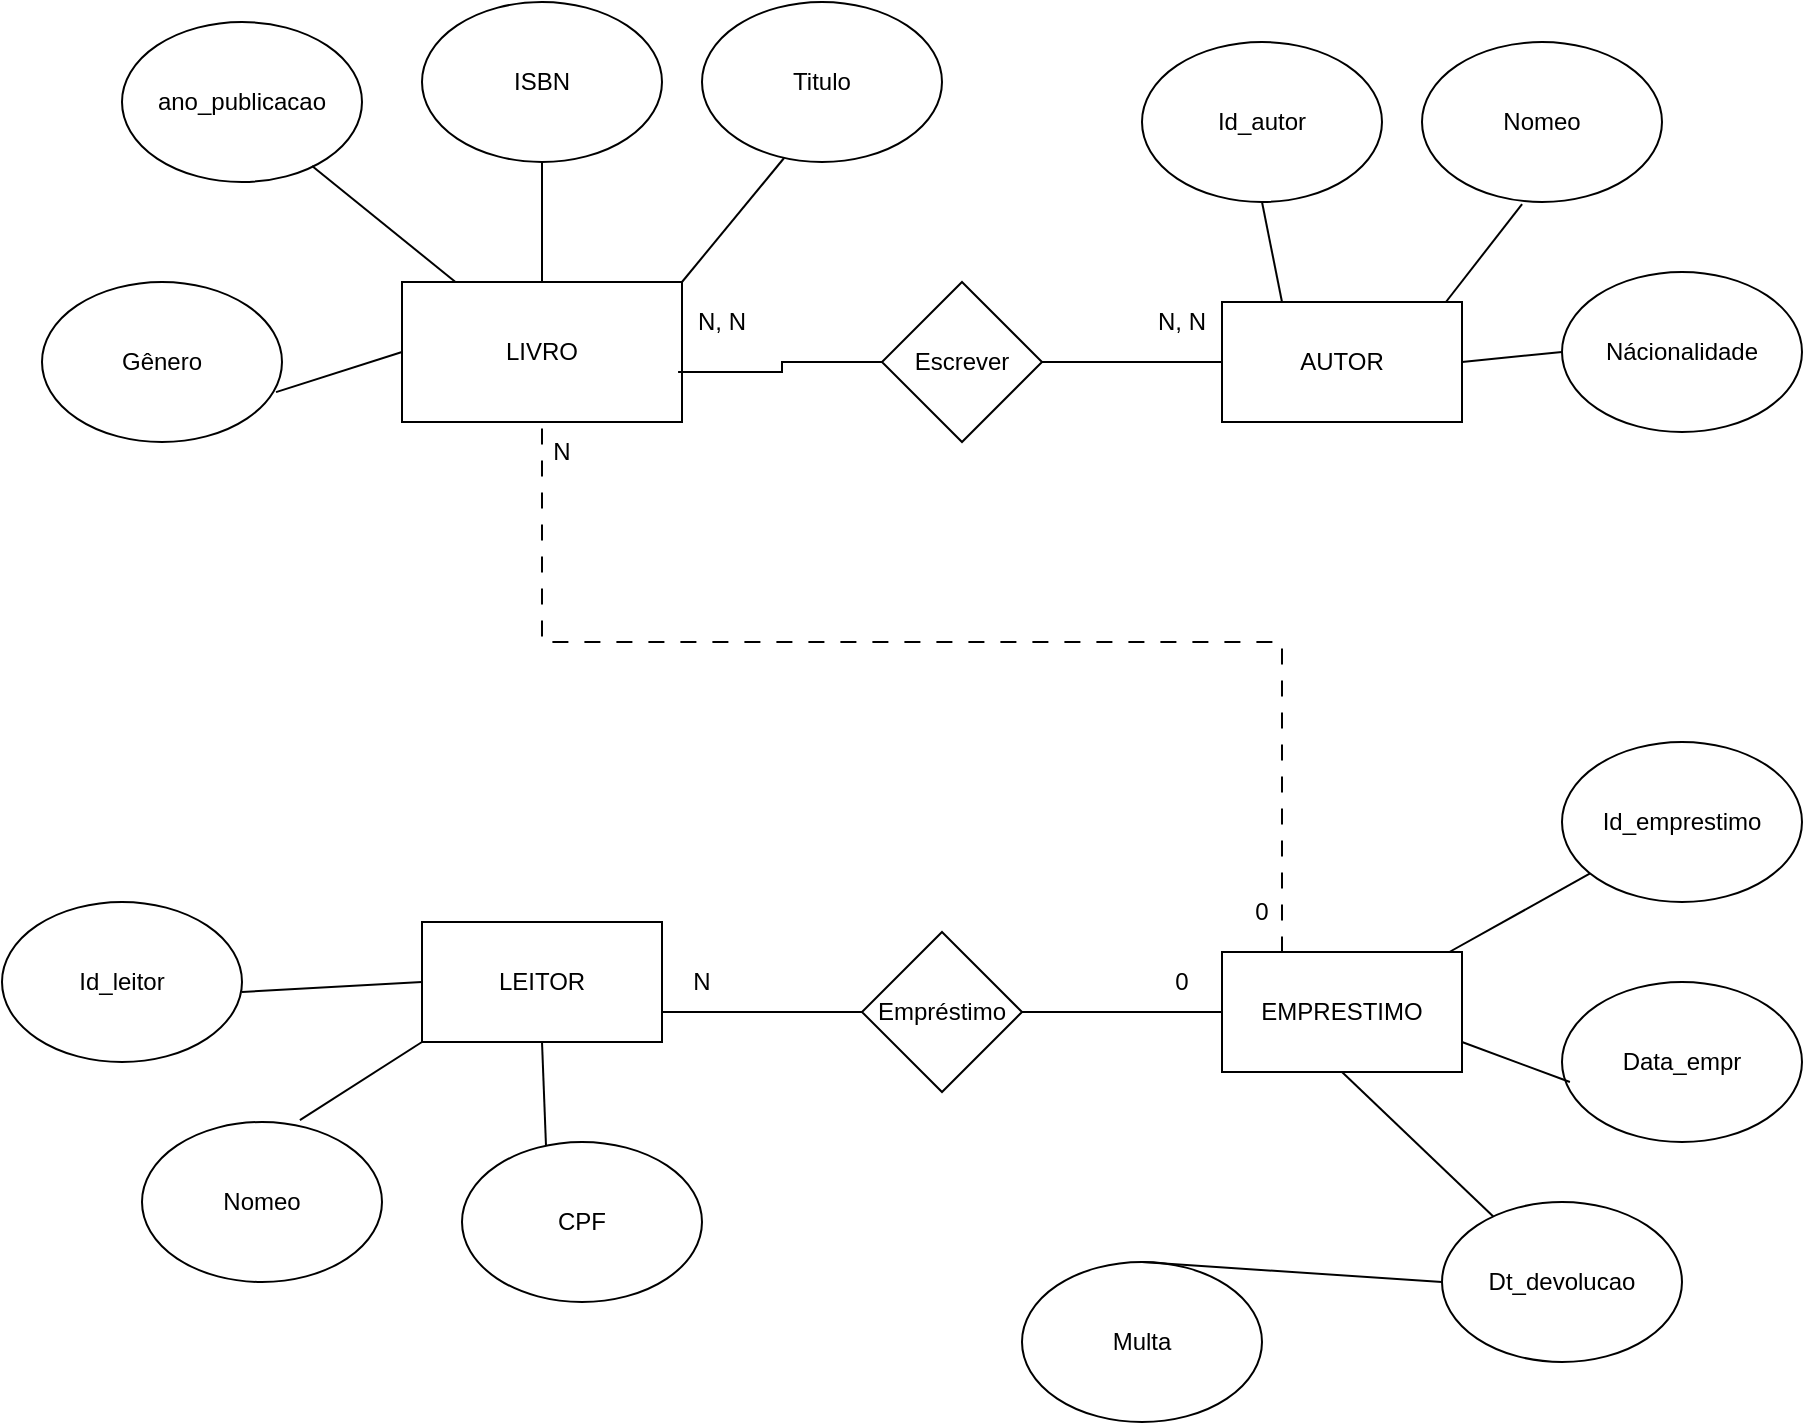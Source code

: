 <mxfile version="24.0.6" type="github">
  <diagram name="Página-1" id="QK2LcZiCzAFV9ugIxdjv">
    <mxGraphModel dx="2206" dy="788" grid="1" gridSize="10" guides="1" tooltips="1" connect="1" arrows="1" fold="1" page="1" pageScale="1" pageWidth="827" pageHeight="1169" math="0" shadow="0">
      <root>
        <mxCell id="0" />
        <mxCell id="1" parent="0" />
        <mxCell id="RgMBws80H8EBrG6HxQD1-44" style="edgeStyle=orthogonalEdgeStyle;rounded=0;orthogonalLoop=1;jettySize=auto;html=1;entryX=0.25;entryY=0;entryDx=0;entryDy=0;shadow=0;flowAnimation=1;verticalAlign=middle;textShadow=0;labelBorderColor=none;labelBackgroundColor=default;endArrow=none;endFill=0;" edge="1" parent="1" source="RgMBws80H8EBrG6HxQD1-1" target="RgMBws80H8EBrG6HxQD1-4">
          <mxGeometry relative="1" as="geometry">
            <Array as="points">
              <mxPoint x="190" y="370" />
              <mxPoint x="560" y="370" />
            </Array>
          </mxGeometry>
        </mxCell>
        <mxCell id="RgMBws80H8EBrG6HxQD1-1" value="LIVRO" style="rounded=0;whiteSpace=wrap;html=1;" vertex="1" parent="1">
          <mxGeometry x="120" y="190" width="140" height="70" as="geometry" />
        </mxCell>
        <mxCell id="RgMBws80H8EBrG6HxQD1-2" value="AUTOR" style="rounded=0;whiteSpace=wrap;html=1;" vertex="1" parent="1">
          <mxGeometry x="530" y="200" width="120" height="60" as="geometry" />
        </mxCell>
        <mxCell id="RgMBws80H8EBrG6HxQD1-3" value="LEITOR" style="rounded=0;whiteSpace=wrap;html=1;" vertex="1" parent="1">
          <mxGeometry x="130" y="510" width="120" height="60" as="geometry" />
        </mxCell>
        <mxCell id="RgMBws80H8EBrG6HxQD1-4" value="EMPRESTIMO" style="rounded=0;whiteSpace=wrap;html=1;" vertex="1" parent="1">
          <mxGeometry x="530" y="525" width="120" height="60" as="geometry" />
        </mxCell>
        <mxCell id="RgMBws80H8EBrG6HxQD1-5" value="ISBN" style="ellipse;whiteSpace=wrap;html=1;" vertex="1" parent="1">
          <mxGeometry x="130" y="50" width="120" height="80" as="geometry" />
        </mxCell>
        <mxCell id="RgMBws80H8EBrG6HxQD1-6" value="Titulo" style="ellipse;whiteSpace=wrap;html=1;" vertex="1" parent="1">
          <mxGeometry x="270" y="50" width="120" height="80" as="geometry" />
        </mxCell>
        <mxCell id="RgMBws80H8EBrG6HxQD1-7" value="ano_publicacao" style="ellipse;whiteSpace=wrap;html=1;" vertex="1" parent="1">
          <mxGeometry x="-20" y="60" width="120" height="80" as="geometry" />
        </mxCell>
        <mxCell id="RgMBws80H8EBrG6HxQD1-8" value="Gênero" style="ellipse;whiteSpace=wrap;html=1;" vertex="1" parent="1">
          <mxGeometry x="-60" y="190" width="120" height="80" as="geometry" />
        </mxCell>
        <mxCell id="RgMBws80H8EBrG6HxQD1-9" value="" style="endArrow=none;html=1;rounded=0;entryX=0;entryY=0.5;entryDx=0;entryDy=0;exitX=0.975;exitY=0.688;exitDx=0;exitDy=0;exitPerimeter=0;" edge="1" parent="1" source="RgMBws80H8EBrG6HxQD1-8" target="RgMBws80H8EBrG6HxQD1-1">
          <mxGeometry width="50" height="50" relative="1" as="geometry">
            <mxPoint x="50" y="240" as="sourcePoint" />
            <mxPoint x="440" y="390" as="targetPoint" />
            <Array as="points" />
          </mxGeometry>
        </mxCell>
        <mxCell id="RgMBws80H8EBrG6HxQD1-12" value="" style="endArrow=none;html=1;rounded=0;exitX=0.792;exitY=0.9;exitDx=0;exitDy=0;exitPerimeter=0;" edge="1" parent="1" source="RgMBws80H8EBrG6HxQD1-7" target="RgMBws80H8EBrG6HxQD1-1">
          <mxGeometry width="50" height="50" relative="1" as="geometry">
            <mxPoint x="73" y="252" as="sourcePoint" />
            <mxPoint x="130" y="235" as="targetPoint" />
            <Array as="points" />
          </mxGeometry>
        </mxCell>
        <mxCell id="RgMBws80H8EBrG6HxQD1-13" value="" style="endArrow=none;html=1;rounded=0;exitX=0.5;exitY=1;exitDx=0;exitDy=0;entryX=0.5;entryY=0;entryDx=0;entryDy=0;" edge="1" parent="1" source="RgMBws80H8EBrG6HxQD1-5" target="RgMBws80H8EBrG6HxQD1-1">
          <mxGeometry width="50" height="50" relative="1" as="geometry">
            <mxPoint x="85" y="142" as="sourcePoint" />
            <mxPoint x="157" y="200" as="targetPoint" />
            <Array as="points" />
          </mxGeometry>
        </mxCell>
        <mxCell id="RgMBws80H8EBrG6HxQD1-14" value="" style="endArrow=none;html=1;rounded=0;exitX=0.342;exitY=0.975;exitDx=0;exitDy=0;entryX=1;entryY=0;entryDx=0;entryDy=0;exitPerimeter=0;" edge="1" parent="1" source="RgMBws80H8EBrG6HxQD1-6" target="RgMBws80H8EBrG6HxQD1-1">
          <mxGeometry width="50" height="50" relative="1" as="geometry">
            <mxPoint x="200" y="140" as="sourcePoint" />
            <mxPoint x="200" y="200" as="targetPoint" />
            <Array as="points" />
          </mxGeometry>
        </mxCell>
        <mxCell id="RgMBws80H8EBrG6HxQD1-15" value="Id_autor" style="ellipse;whiteSpace=wrap;html=1;" vertex="1" parent="1">
          <mxGeometry x="490" y="70" width="120" height="80" as="geometry" />
        </mxCell>
        <mxCell id="RgMBws80H8EBrG6HxQD1-16" value="Nácionalidade" style="ellipse;whiteSpace=wrap;html=1;" vertex="1" parent="1">
          <mxGeometry x="700" y="185" width="120" height="80" as="geometry" />
        </mxCell>
        <mxCell id="RgMBws80H8EBrG6HxQD1-17" value="Nomeo " style="ellipse;whiteSpace=wrap;html=1;" vertex="1" parent="1">
          <mxGeometry x="630" y="70" width="120" height="80" as="geometry" />
        </mxCell>
        <mxCell id="RgMBws80H8EBrG6HxQD1-18" value="" style="endArrow=none;html=1;rounded=0;exitX=0;exitY=0.5;exitDx=0;exitDy=0;entryX=1;entryY=0.5;entryDx=0;entryDy=0;" edge="1" parent="1" source="RgMBws80H8EBrG6HxQD1-16" target="RgMBws80H8EBrG6HxQD1-2">
          <mxGeometry width="50" height="50" relative="1" as="geometry">
            <mxPoint x="321" y="138" as="sourcePoint" />
            <mxPoint x="270" y="200" as="targetPoint" />
            <Array as="points" />
          </mxGeometry>
        </mxCell>
        <mxCell id="RgMBws80H8EBrG6HxQD1-19" value="" style="endArrow=none;html=1;rounded=0;exitX=0.417;exitY=1.013;exitDx=0;exitDy=0;entryX=0.933;entryY=0;entryDx=0;entryDy=0;entryPerimeter=0;exitPerimeter=0;" edge="1" parent="1" source="RgMBws80H8EBrG6HxQD1-17" target="RgMBws80H8EBrG6HxQD1-2">
          <mxGeometry width="50" height="50" relative="1" as="geometry">
            <mxPoint x="710" y="235" as="sourcePoint" />
            <mxPoint x="660" y="240" as="targetPoint" />
            <Array as="points" />
          </mxGeometry>
        </mxCell>
        <mxCell id="RgMBws80H8EBrG6HxQD1-20" value="" style="endArrow=none;html=1;rounded=0;exitX=0.5;exitY=1;exitDx=0;exitDy=0;entryX=0.25;entryY=0;entryDx=0;entryDy=0;" edge="1" parent="1" source="RgMBws80H8EBrG6HxQD1-15" target="RgMBws80H8EBrG6HxQD1-2">
          <mxGeometry width="50" height="50" relative="1" as="geometry">
            <mxPoint x="690" y="161" as="sourcePoint" />
            <mxPoint x="652" y="210" as="targetPoint" />
            <Array as="points" />
          </mxGeometry>
        </mxCell>
        <mxCell id="RgMBws80H8EBrG6HxQD1-21" value="Id_leitor" style="ellipse;whiteSpace=wrap;html=1;" vertex="1" parent="1">
          <mxGeometry x="-80" y="500" width="120" height="80" as="geometry" />
        </mxCell>
        <mxCell id="RgMBws80H8EBrG6HxQD1-23" value="Nomeo " style="ellipse;whiteSpace=wrap;html=1;" vertex="1" parent="1">
          <mxGeometry x="-10" y="610" width="120" height="80" as="geometry" />
        </mxCell>
        <mxCell id="RgMBws80H8EBrG6HxQD1-24" value="CPF" style="ellipse;whiteSpace=wrap;html=1;" vertex="1" parent="1">
          <mxGeometry x="150" y="620" width="120" height="80" as="geometry" />
        </mxCell>
        <mxCell id="RgMBws80H8EBrG6HxQD1-25" value="Id_emprestimo" style="ellipse;whiteSpace=wrap;html=1;" vertex="1" parent="1">
          <mxGeometry x="700" y="420" width="120" height="80" as="geometry" />
        </mxCell>
        <mxCell id="RgMBws80H8EBrG6HxQD1-26" value="Data_empr" style="ellipse;whiteSpace=wrap;html=1;" vertex="1" parent="1">
          <mxGeometry x="700" y="540" width="120" height="80" as="geometry" />
        </mxCell>
        <mxCell id="RgMBws80H8EBrG6HxQD1-27" value="Dt_devolucao" style="ellipse;whiteSpace=wrap;html=1;" vertex="1" parent="1">
          <mxGeometry x="640" y="650" width="120" height="80" as="geometry" />
        </mxCell>
        <mxCell id="RgMBws80H8EBrG6HxQD1-28" value="Multa" style="ellipse;whiteSpace=wrap;html=1;" vertex="1" parent="1">
          <mxGeometry x="430" y="680" width="120" height="80" as="geometry" />
        </mxCell>
        <mxCell id="RgMBws80H8EBrG6HxQD1-29" value="" style="endArrow=none;html=1;rounded=0;entryX=0;entryY=0.5;entryDx=0;entryDy=0;exitX=0.975;exitY=0.688;exitDx=0;exitDy=0;exitPerimeter=0;" edge="1" parent="1" target="RgMBws80H8EBrG6HxQD1-3">
          <mxGeometry width="50" height="50" relative="1" as="geometry">
            <mxPoint x="40" y="545" as="sourcePoint" />
            <mxPoint x="103" y="525" as="targetPoint" />
            <Array as="points" />
          </mxGeometry>
        </mxCell>
        <mxCell id="RgMBws80H8EBrG6HxQD1-30" value="" style="endArrow=none;html=1;rounded=0;entryX=0;entryY=1;entryDx=0;entryDy=0;exitX=0.658;exitY=-0.012;exitDx=0;exitDy=0;exitPerimeter=0;" edge="1" parent="1" source="RgMBws80H8EBrG6HxQD1-23" target="RgMBws80H8EBrG6HxQD1-3">
          <mxGeometry width="50" height="50" relative="1" as="geometry">
            <mxPoint x="50" y="555" as="sourcePoint" />
            <mxPoint x="140" y="550" as="targetPoint" />
            <Array as="points" />
          </mxGeometry>
        </mxCell>
        <mxCell id="RgMBws80H8EBrG6HxQD1-31" value="" style="endArrow=none;html=1;rounded=0;entryX=0.5;entryY=1;entryDx=0;entryDy=0;exitX=0.35;exitY=0.025;exitDx=0;exitDy=0;exitPerimeter=0;" edge="1" parent="1" source="RgMBws80H8EBrG6HxQD1-24" target="RgMBws80H8EBrG6HxQD1-3">
          <mxGeometry width="50" height="50" relative="1" as="geometry">
            <mxPoint x="79" y="619" as="sourcePoint" />
            <mxPoint x="140" y="580" as="targetPoint" />
            <Array as="points" />
          </mxGeometry>
        </mxCell>
        <mxCell id="RgMBws80H8EBrG6HxQD1-32" value="" style="endArrow=none;html=1;rounded=0;exitX=0.5;exitY=0;exitDx=0;exitDy=0;entryX=0;entryY=0.5;entryDx=0;entryDy=0;" edge="1" parent="1" source="RgMBws80H8EBrG6HxQD1-28" target="RgMBws80H8EBrG6HxQD1-27">
          <mxGeometry width="50" height="50" relative="1" as="geometry">
            <mxPoint x="562" y="637" as="sourcePoint" />
            <mxPoint x="560" y="585" as="targetPoint" />
            <Array as="points" />
          </mxGeometry>
        </mxCell>
        <mxCell id="RgMBws80H8EBrG6HxQD1-33" value="" style="endArrow=none;html=1;rounded=0;entryX=0.5;entryY=1;entryDx=0;entryDy=0;" edge="1" parent="1" source="RgMBws80H8EBrG6HxQD1-27" target="RgMBws80H8EBrG6HxQD1-4">
          <mxGeometry width="50" height="50" relative="1" as="geometry">
            <mxPoint x="550" y="680" as="sourcePoint" />
            <mxPoint x="570" y="595" as="targetPoint" />
            <Array as="points" />
          </mxGeometry>
        </mxCell>
        <mxCell id="RgMBws80H8EBrG6HxQD1-34" value="" style="endArrow=none;html=1;rounded=0;entryX=1;entryY=0.75;entryDx=0;entryDy=0;exitX=0.033;exitY=0.625;exitDx=0;exitDy=0;exitPerimeter=0;" edge="1" parent="1" source="RgMBws80H8EBrG6HxQD1-26" target="RgMBws80H8EBrG6HxQD1-4">
          <mxGeometry width="50" height="50" relative="1" as="geometry">
            <mxPoint x="676" y="667" as="sourcePoint" />
            <mxPoint x="600" y="595" as="targetPoint" />
            <Array as="points" />
          </mxGeometry>
        </mxCell>
        <mxCell id="RgMBws80H8EBrG6HxQD1-35" value="" style="endArrow=none;html=1;rounded=0;" edge="1" parent="1" source="RgMBws80H8EBrG6HxQD1-25" target="RgMBws80H8EBrG6HxQD1-4">
          <mxGeometry width="50" height="50" relative="1" as="geometry">
            <mxPoint x="714" y="600" as="sourcePoint" />
            <mxPoint x="660" y="580" as="targetPoint" />
            <Array as="points" />
          </mxGeometry>
        </mxCell>
        <mxCell id="RgMBws80H8EBrG6HxQD1-43" style="edgeStyle=orthogonalEdgeStyle;rounded=0;orthogonalLoop=1;jettySize=auto;html=1;endArrow=none;endFill=0;" edge="1" parent="1" source="RgMBws80H8EBrG6HxQD1-38" target="RgMBws80H8EBrG6HxQD1-2">
          <mxGeometry relative="1" as="geometry" />
        </mxCell>
        <mxCell id="RgMBws80H8EBrG6HxQD1-38" value="Escrever" style="rhombus;whiteSpace=wrap;html=1;" vertex="1" parent="1">
          <mxGeometry x="360" y="190" width="80" height="80" as="geometry" />
        </mxCell>
        <mxCell id="RgMBws80H8EBrG6HxQD1-40" style="edgeStyle=orthogonalEdgeStyle;rounded=0;orthogonalLoop=1;jettySize=auto;html=1;entryX=1;entryY=0.75;entryDx=0;entryDy=0;endArrow=none;endFill=0;" edge="1" parent="1" source="RgMBws80H8EBrG6HxQD1-39" target="RgMBws80H8EBrG6HxQD1-3">
          <mxGeometry relative="1" as="geometry" />
        </mxCell>
        <mxCell id="RgMBws80H8EBrG6HxQD1-41" style="edgeStyle=orthogonalEdgeStyle;rounded=0;orthogonalLoop=1;jettySize=auto;html=1;entryX=0;entryY=0.5;entryDx=0;entryDy=0;endArrow=none;endFill=0;" edge="1" parent="1" source="RgMBws80H8EBrG6HxQD1-39" target="RgMBws80H8EBrG6HxQD1-4">
          <mxGeometry relative="1" as="geometry" />
        </mxCell>
        <mxCell id="RgMBws80H8EBrG6HxQD1-39" value="Empréstimo" style="rhombus;whiteSpace=wrap;html=1;" vertex="1" parent="1">
          <mxGeometry x="350" y="515" width="80" height="80" as="geometry" />
        </mxCell>
        <mxCell id="RgMBws80H8EBrG6HxQD1-42" style="edgeStyle=orthogonalEdgeStyle;rounded=0;orthogonalLoop=1;jettySize=auto;html=1;entryX=0.986;entryY=0.643;entryDx=0;entryDy=0;entryPerimeter=0;endArrow=none;endFill=0;" edge="1" parent="1" source="RgMBws80H8EBrG6HxQD1-38" target="RgMBws80H8EBrG6HxQD1-1">
          <mxGeometry relative="1" as="geometry" />
        </mxCell>
        <UserObject label="N, N" placeholders="1" name="Variable" id="RgMBws80H8EBrG6HxQD1-45">
          <mxCell style="text;html=1;strokeColor=none;fillColor=none;align=center;verticalAlign=middle;whiteSpace=wrap;overflow=hidden;" vertex="1" parent="1">
            <mxGeometry x="470" y="200" width="80" height="20" as="geometry" />
          </mxCell>
        </UserObject>
        <UserObject label="N, N" placeholders="1" name="Variable" id="RgMBws80H8EBrG6HxQD1-46">
          <mxCell style="text;html=1;strokeColor=none;fillColor=none;align=center;verticalAlign=middle;whiteSpace=wrap;overflow=hidden;" vertex="1" parent="1">
            <mxGeometry x="240" y="200" width="80" height="20" as="geometry" />
          </mxCell>
        </UserObject>
        <UserObject label="N" placeholders="1" name="Variable" id="RgMBws80H8EBrG6HxQD1-47">
          <mxCell style="text;html=1;strokeColor=none;fillColor=none;align=center;verticalAlign=middle;whiteSpace=wrap;overflow=hidden;" vertex="1" parent="1">
            <mxGeometry x="230" y="530" width="80" height="20" as="geometry" />
          </mxCell>
        </UserObject>
        <UserObject label="0" placeholders="1" name="Variable" id="RgMBws80H8EBrG6HxQD1-48">
          <mxCell style="text;html=1;strokeColor=none;fillColor=none;align=center;verticalAlign=middle;whiteSpace=wrap;overflow=hidden;" vertex="1" parent="1">
            <mxGeometry x="470" y="530" width="80" height="20" as="geometry" />
          </mxCell>
        </UserObject>
        <UserObject label="0" placeholders="1" name="Variable" id="RgMBws80H8EBrG6HxQD1-49">
          <mxCell style="text;html=1;strokeColor=none;fillColor=none;align=center;verticalAlign=middle;whiteSpace=wrap;overflow=hidden;" vertex="1" parent="1">
            <mxGeometry x="510" y="495" width="80" height="20" as="geometry" />
          </mxCell>
        </UserObject>
        <UserObject label="N" placeholders="1" name="Variable" id="RgMBws80H8EBrG6HxQD1-50">
          <mxCell style="text;html=1;strokeColor=none;fillColor=none;align=center;verticalAlign=middle;whiteSpace=wrap;overflow=hidden;" vertex="1" parent="1">
            <mxGeometry x="160" y="265" width="80" height="20" as="geometry" />
          </mxCell>
        </UserObject>
      </root>
    </mxGraphModel>
  </diagram>
</mxfile>
